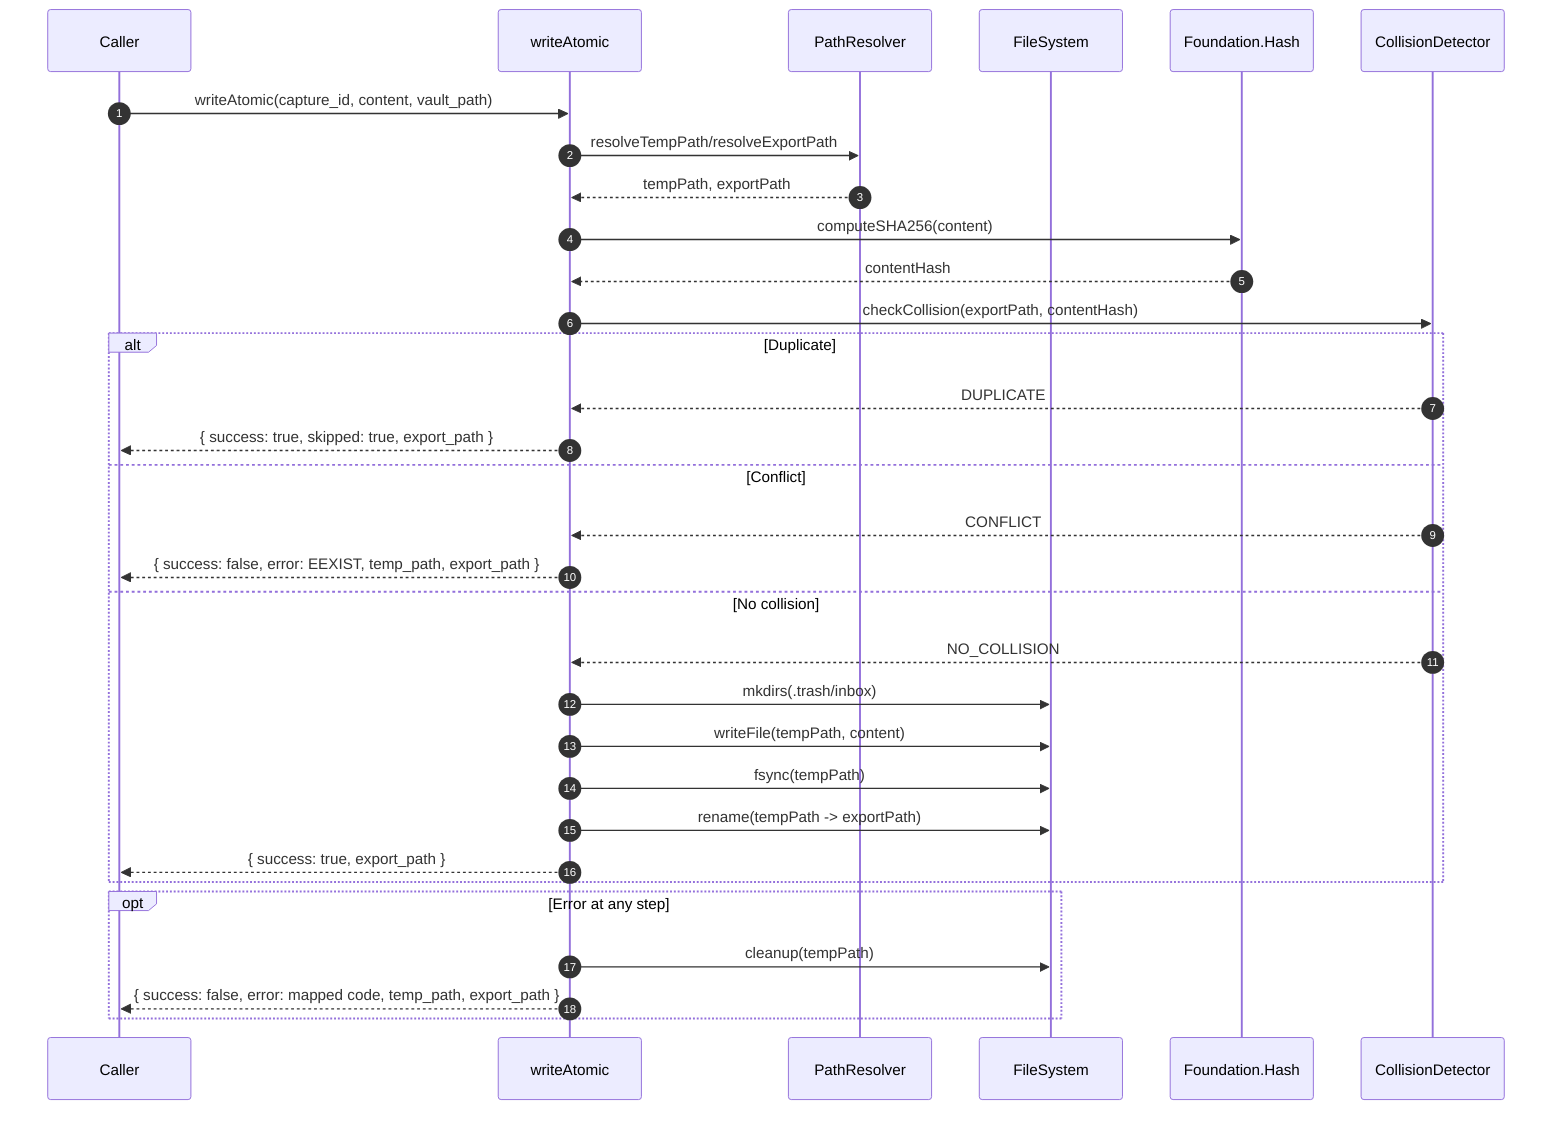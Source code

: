 ---
id: e5ac769f-c151-4a95-8b94-b449d17fd5d2
---
sequenceDiagram
  autonumber
  participant Caller
  participant Writer as writeAtomic
  participant Resolver as PathResolver
  participant FS as FileSystem
  participant Hash as Foundation.Hash
  participant CD as CollisionDetector

  Caller->>Writer: writeAtomic(capture_id, content, vault_path)
  Writer->>Resolver: resolveTempPath/resolveExportPath
  Resolver-->>Writer: tempPath, exportPath
  Writer->>Hash: computeSHA256(content)
  Hash-->>Writer: contentHash
  Writer->>CD: checkCollision(exportPath, contentHash)
  alt Duplicate
    CD-->>Writer: DUPLICATE
    Writer-->>Caller: { success: true, skipped: true, export_path }
  else Conflict
    CD-->>Writer: CONFLICT
    Writer-->>Caller: { success: false, error: EEXIST, temp_path, export_path }
  else No collision
    CD-->>Writer: NO_COLLISION
    Writer->>FS: mkdirs(.trash/inbox)
    Writer->>FS: writeFile(tempPath, content)
    Writer->>FS: fsync(tempPath)
    Writer->>FS: rename(tempPath -> exportPath)
    Writer-->>Caller: { success: true, export_path }
  end
  opt Error at any step
    Writer->>FS: cleanup(tempPath)
    Writer-->>Caller: { success: false, error: mapped code, temp_path, export_path }
  end